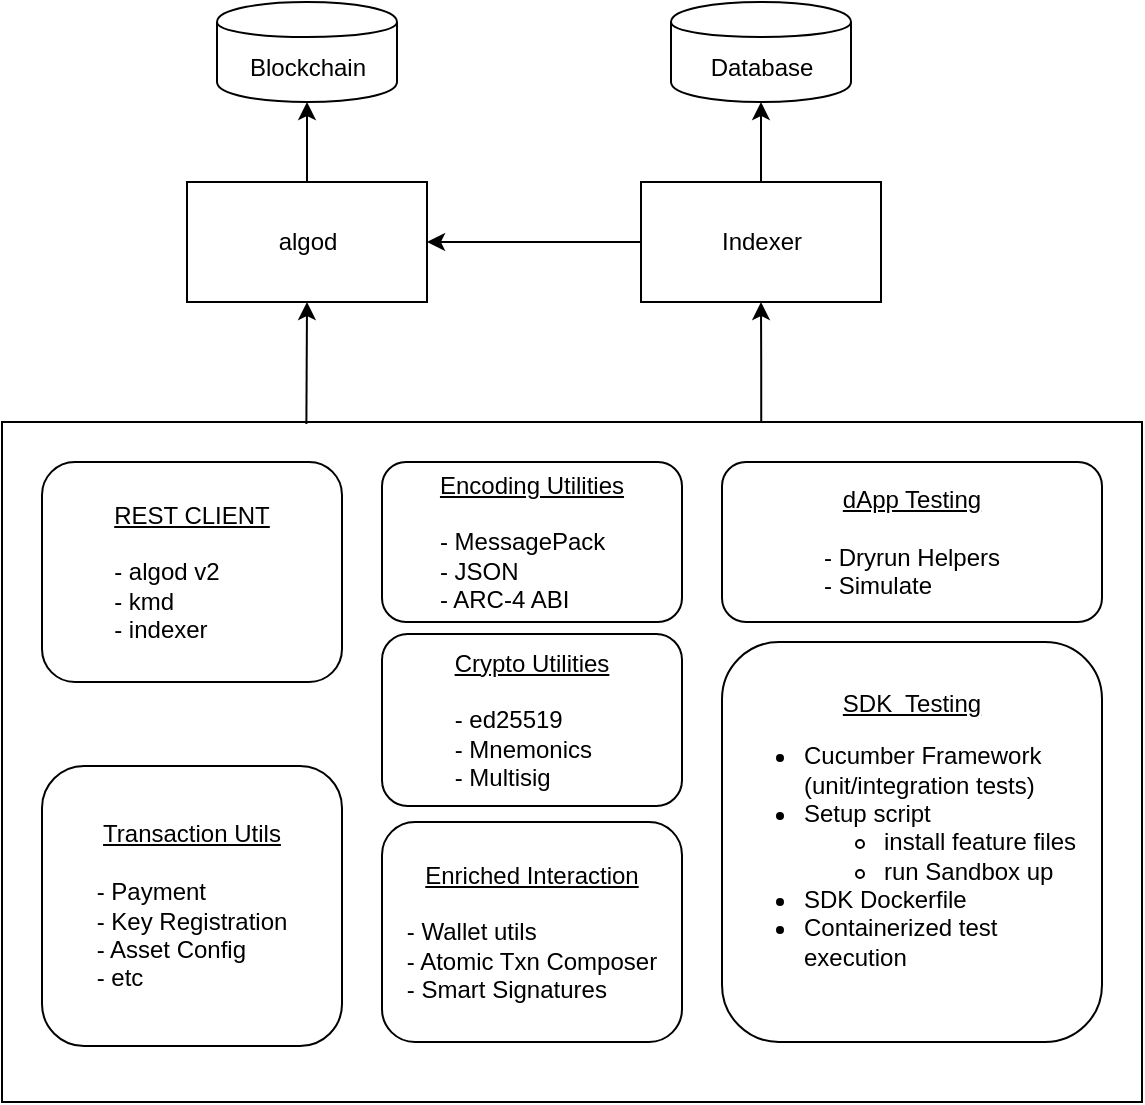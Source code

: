 <mxfile>
    <diagram id="MQf6bn77YmY3BxwNJZ0i" name="Page-1">
        <mxGraphModel dx="206" dy="524" grid="1" gridSize="10" guides="1" tooltips="1" connect="1" arrows="1" fold="1" page="1" pageScale="1" pageWidth="850" pageHeight="1100" background="#ffffff" math="0" shadow="0">
            <root>
                <mxCell id="0"/>
                <mxCell id="1" parent="0"/>
                <mxCell id="Wqetf2JTwrelO_5sCt5Z-14" style="edgeStyle=orthogonalEdgeStyle;rounded=0;orthogonalLoop=1;jettySize=auto;html=1;exitX=0.666;exitY=0.001;exitDx=0;exitDy=0;exitPerimeter=0;" parent="1" source="Wqetf2JTwrelO_5sCt5Z-1" target="Wqetf2JTwrelO_5sCt5Z-9" edge="1">
                    <mxGeometry relative="1" as="geometry">
                        <mxPoint x="558" y="230" as="sourcePoint"/>
                        <mxPoint x="559" y="172" as="targetPoint"/>
                    </mxGeometry>
                </mxCell>
                <mxCell id="Wqetf2JTwrelO_5sCt5Z-1" value="" style="rounded=0;whiteSpace=wrap;html=1;glass=0;shadow=0;" parent="1" vertex="1">
                    <mxGeometry x="180" y="230" width="570" height="340" as="geometry"/>
                </mxCell>
                <mxCell id="Wqetf2JTwrelO_5sCt5Z-2" value="&lt;u&gt;REST CLIENT&lt;br&gt;&lt;br&gt;&lt;/u&gt;&lt;div&gt;&lt;span&gt;&lt;div style=&quot;text-align: left&quot;&gt;&lt;span&gt;- algod v2&lt;/span&gt;&lt;/div&gt;&lt;div style=&quot;text-align: left&quot;&gt;&lt;span&gt;- kmd&lt;/span&gt;&lt;/div&gt;&lt;/span&gt;&lt;span&gt;&lt;div style=&quot;text-align: left&quot;&gt;&lt;span&gt;- indexer&lt;/span&gt;&lt;/div&gt;&lt;/span&gt;&lt;/div&gt;" style="rounded=1;whiteSpace=wrap;html=1;" parent="1" vertex="1">
                    <mxGeometry x="200" y="250" width="150" height="110" as="geometry"/>
                </mxCell>
                <mxCell id="Wqetf2JTwrelO_5sCt5Z-3" value="&lt;u&gt;Transaction Utils&lt;/u&gt;&lt;u&gt;&lt;br&gt;&lt;/u&gt;&lt;br&gt;&lt;div style=&quot;text-align: left&quot;&gt;&lt;span&gt;- Payment&lt;/span&gt;&lt;/div&gt;&lt;div style=&quot;text-align: left&quot;&gt;&lt;span&gt;- Key Registration&lt;/span&gt;&lt;/div&gt;&lt;div style=&quot;text-align: left&quot;&gt;&lt;span&gt;- Asset Config&lt;/span&gt;&lt;/div&gt;&lt;div style=&quot;text-align: left&quot;&gt;&lt;span&gt;- etc&lt;/span&gt;&lt;/div&gt;" style="rounded=1;whiteSpace=wrap;html=1;" parent="1" vertex="1">
                    <mxGeometry x="200" y="402" width="150" height="140" as="geometry"/>
                </mxCell>
                <mxCell id="Wqetf2JTwrelO_5sCt5Z-4" value="&lt;u&gt;Encoding Utilities&lt;/u&gt;&lt;br&gt;&lt;br&gt;&lt;div style=&quot;text-align: left&quot;&gt;&lt;span&gt;- MessagePack&lt;/span&gt;&lt;/div&gt;&lt;div style=&quot;text-align: left&quot;&gt;&lt;span&gt;- JSON&lt;/span&gt;&lt;/div&gt;&lt;div style=&quot;text-align: left&quot;&gt;&lt;span&gt;- ARC-4 ABI&lt;/span&gt;&lt;/div&gt;" style="rounded=1;whiteSpace=wrap;html=1;" parent="1" vertex="1">
                    <mxGeometry x="370" y="250" width="150" height="80" as="geometry"/>
                </mxCell>
                <mxCell id="Wqetf2JTwrelO_5sCt5Z-5" value="&lt;div&gt;&lt;u&gt;Crypto Utilities&lt;/u&gt;&lt;/div&gt;&lt;div&gt;&lt;br&gt;&lt;/div&gt;&lt;div style=&quot;text-align: left&quot;&gt;&lt;span&gt;- ed25519&lt;/span&gt;&lt;/div&gt;&lt;div style=&quot;text-align: left&quot;&gt;&lt;span&gt;- Mnemonics&lt;/span&gt;&lt;/div&gt;&lt;div style=&quot;text-align: left&quot;&gt;&lt;span&gt;- Multisig&lt;/span&gt;&lt;/div&gt;" style="rounded=1;whiteSpace=wrap;html=1;align=center;" parent="1" vertex="1">
                    <mxGeometry x="370" y="336" width="150" height="86" as="geometry"/>
                </mxCell>
                <mxCell id="Wqetf2JTwrelO_5sCt5Z-6" value="&lt;u&gt;dApp Testing&lt;br&gt;&lt;br&gt;&lt;/u&gt;&lt;div style=&quot;text-align: left&quot;&gt;&lt;span&gt;- Dryrun Helpers&lt;/span&gt;&lt;/div&gt;&lt;div style=&quot;text-align: left&quot;&gt;&lt;span&gt;- Simulate&lt;/span&gt;&lt;/div&gt;" style="rounded=1;whiteSpace=wrap;html=1;" parent="1" vertex="1">
                    <mxGeometry x="540" y="250" width="190" height="80" as="geometry"/>
                </mxCell>
                <mxCell id="Wqetf2JTwrelO_5sCt5Z-7" value="&lt;u&gt;SDK&amp;nbsp; Testing&lt;/u&gt;&lt;br&gt;&lt;div style=&quot;text-align: left&quot;&gt;&lt;ul&gt;&lt;li&gt;&lt;span&gt;Cucumber Framework (unit/integration tests)&lt;br&gt;&lt;/span&gt;&lt;/li&gt;&lt;li&gt;&lt;span&gt;Setup script&lt;/span&gt;&lt;/li&gt;&lt;ul&gt;&lt;li&gt;&lt;span&gt;install feature files&lt;/span&gt;&lt;/li&gt;&lt;li&gt;run Sandbox up&lt;/li&gt;&lt;/ul&gt;&lt;li&gt;&lt;span&gt;SDK Dockerfile&lt;br&gt;&lt;/span&gt;&lt;/li&gt;&lt;li&gt;Containerized test execution&lt;/li&gt;&lt;/ul&gt;&lt;/div&gt;" style="rounded=1;whiteSpace=wrap;html=1;" parent="1" vertex="1">
                    <mxGeometry x="540" y="340" width="190" height="200" as="geometry"/>
                </mxCell>
                <mxCell id="Wqetf2JTwrelO_5sCt5Z-16" style="edgeStyle=orthogonalEdgeStyle;rounded=0;orthogonalLoop=1;jettySize=auto;html=1;entryX=0.5;entryY=1;entryDx=0;entryDy=0;" parent="1" source="Wqetf2JTwrelO_5sCt5Z-8" target="Wqetf2JTwrelO_5sCt5Z-10" edge="1">
                    <mxGeometry relative="1" as="geometry"/>
                </mxCell>
                <mxCell id="Wqetf2JTwrelO_5sCt5Z-8" value="algod" style="rounded=0;whiteSpace=wrap;html=1;shadow=0;glass=0;" parent="1" vertex="1">
                    <mxGeometry x="272.5" y="110" width="120" height="60" as="geometry"/>
                </mxCell>
                <mxCell id="Wqetf2JTwrelO_5sCt5Z-15" style="edgeStyle=orthogonalEdgeStyle;rounded=0;orthogonalLoop=1;jettySize=auto;html=1;entryX=0.5;entryY=1;entryDx=0;entryDy=0;" parent="1" source="Wqetf2JTwrelO_5sCt5Z-9" target="Wqetf2JTwrelO_5sCt5Z-12" edge="1">
                    <mxGeometry relative="1" as="geometry"/>
                </mxCell>
                <mxCell id="Wqetf2JTwrelO_5sCt5Z-17" style="edgeStyle=orthogonalEdgeStyle;rounded=0;orthogonalLoop=1;jettySize=auto;html=1;entryX=1;entryY=0.5;entryDx=0;entryDy=0;" parent="1" source="Wqetf2JTwrelO_5sCt5Z-9" target="Wqetf2JTwrelO_5sCt5Z-8" edge="1">
                    <mxGeometry relative="1" as="geometry"/>
                </mxCell>
                <mxCell id="Wqetf2JTwrelO_5sCt5Z-9" value="Indexer" style="rounded=0;whiteSpace=wrap;html=1;shadow=0;glass=0;" parent="1" vertex="1">
                    <mxGeometry x="499.5" y="110" width="120" height="60" as="geometry"/>
                </mxCell>
                <mxCell id="Wqetf2JTwrelO_5sCt5Z-10" value="Blockchain" style="shape=cylinder;whiteSpace=wrap;html=1;boundedLbl=1;backgroundOutline=1;rounded=0;shadow=0;glass=0;" parent="1" vertex="1">
                    <mxGeometry x="287.5" y="20" width="90" height="50" as="geometry"/>
                </mxCell>
                <mxCell id="Wqetf2JTwrelO_5sCt5Z-12" value="Database" style="shape=cylinder;whiteSpace=wrap;html=1;boundedLbl=1;backgroundOutline=1;rounded=0;shadow=0;glass=0;" parent="1" vertex="1">
                    <mxGeometry x="514.5" y="20" width="90" height="50" as="geometry"/>
                </mxCell>
                <mxCell id="Wqetf2JTwrelO_5sCt5Z-13" value="" style="endArrow=classic;html=1;exitX=0.267;exitY=0.003;exitDx=0;exitDy=0;entryX=0.5;entryY=1;entryDx=0;entryDy=0;exitPerimeter=0;" parent="1" source="Wqetf2JTwrelO_5sCt5Z-1" target="Wqetf2JTwrelO_5sCt5Z-8" edge="1">
                    <mxGeometry width="50" height="50" relative="1" as="geometry">
                        <mxPoint x="400" y="250" as="sourcePoint"/>
                        <mxPoint x="450" y="200" as="targetPoint"/>
                    </mxGeometry>
                </mxCell>
                <mxCell id="2" value="&lt;div&gt;&lt;u&gt;Enriched Interaction&lt;/u&gt;&lt;/div&gt;&lt;div&gt;&lt;br&gt;&lt;/div&gt;&lt;div style=&quot;text-align: left&quot;&gt;&lt;span&gt;- Wallet utils&lt;/span&gt;&lt;/div&gt;&lt;div style=&quot;text-align: left&quot;&gt;&lt;span&gt;- Atomic Txn Composer&lt;/span&gt;&lt;/div&gt;&lt;div style=&quot;text-align: left&quot;&gt;&lt;span&gt;- Smart Signatures&lt;/span&gt;&lt;/div&gt;" style="rounded=1;whiteSpace=wrap;html=1;align=center;" parent="1" vertex="1">
                    <mxGeometry x="370" y="430" width="150" height="110" as="geometry"/>
                </mxCell>
            </root>
        </mxGraphModel>
    </diagram>
</mxfile>